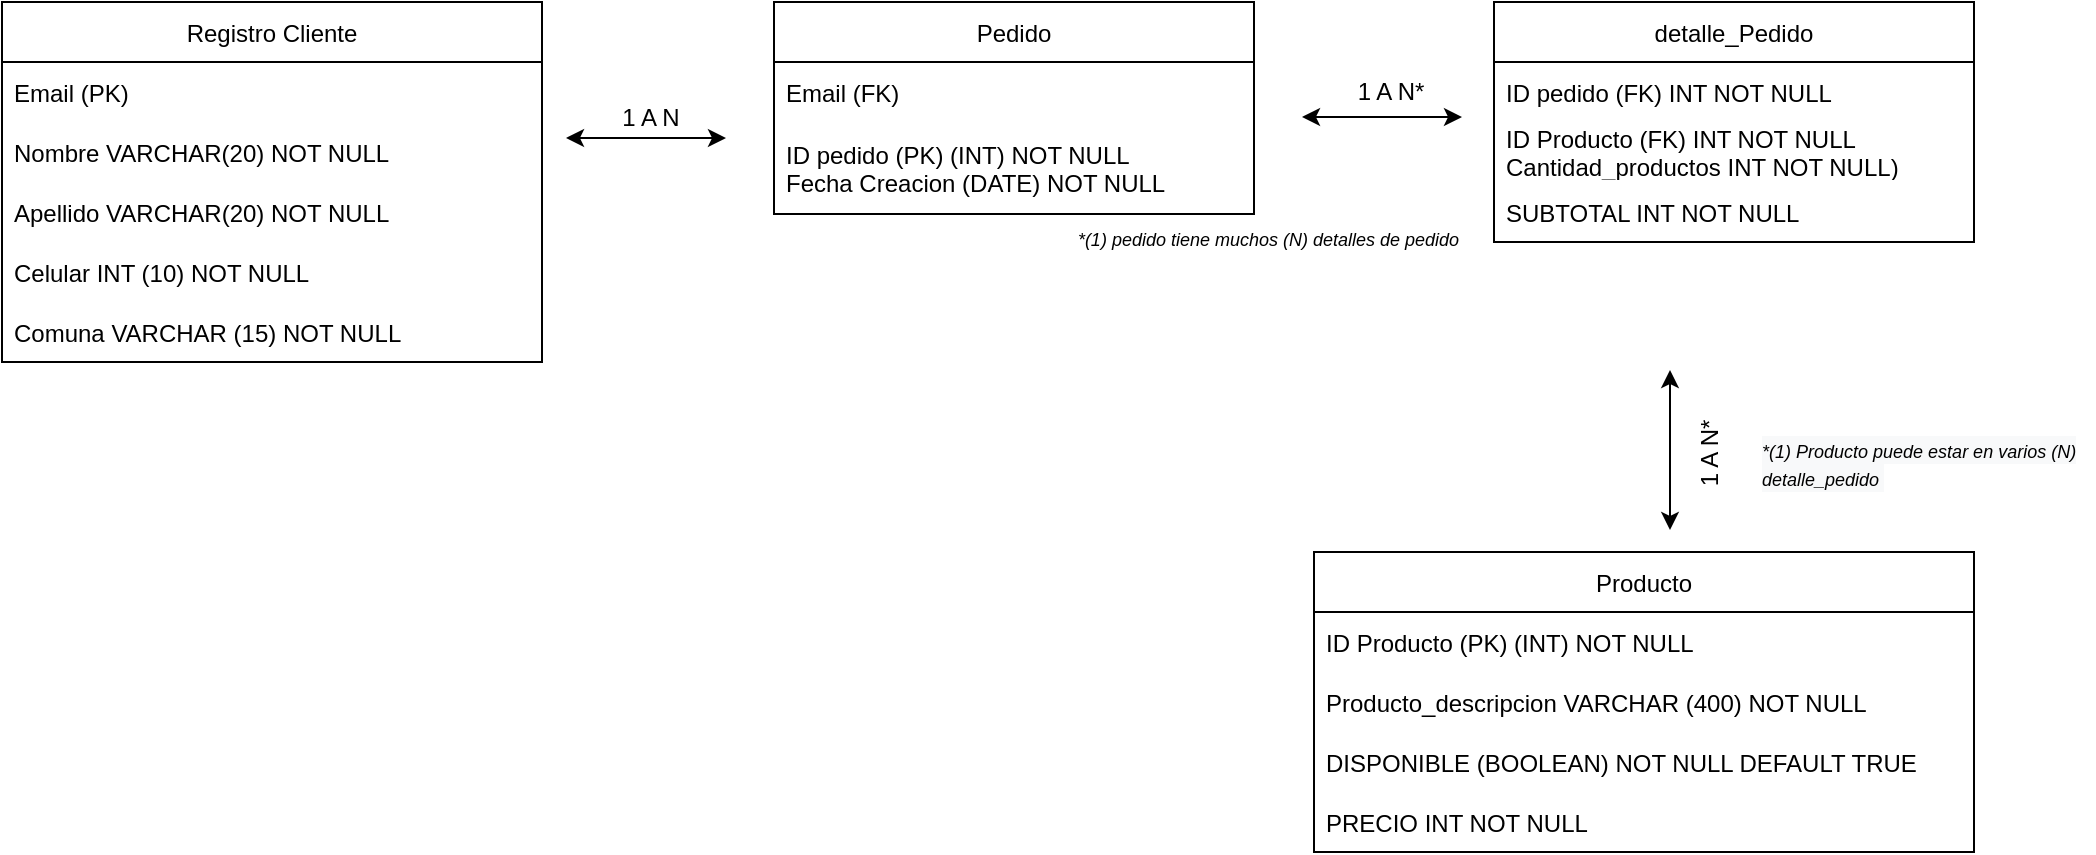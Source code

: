 <mxfile version="20.0.1" type="device"><diagram id="o_MRzZAVqE7wHZDZAyrp" name="Page-1"><mxGraphModel dx="1227" dy="450" grid="1" gridSize="8" guides="1" tooltips="1" connect="1" arrows="1" fold="1" page="1" pageScale="1" pageWidth="827" pageHeight="1169" math="0" shadow="0"><root><mxCell id="0"/><mxCell id="1" parent="0"/><mxCell id="3eCevQHc90_SQjHic66f-1" value="Registro Cliente" style="swimlane;fontStyle=0;childLayout=stackLayout;horizontal=1;startSize=30;horizontalStack=0;resizeParent=1;resizeParentMax=0;resizeLast=0;collapsible=1;marginBottom=0;" parent="1" vertex="1"><mxGeometry x="70" y="160" width="270" height="180" as="geometry"/></mxCell><mxCell id="3eCevQHc90_SQjHic66f-2" value="Email (PK)" style="text;strokeColor=none;fillColor=none;align=left;verticalAlign=middle;spacingLeft=4;spacingRight=4;overflow=hidden;points=[[0,0.5],[1,0.5]];portConstraint=eastwest;rotatable=0;" parent="3eCevQHc90_SQjHic66f-1" vertex="1"><mxGeometry y="30" width="270" height="30" as="geometry"/></mxCell><mxCell id="3eCevQHc90_SQjHic66f-3" value="Nombre VARCHAR(20) NOT NULL" style="text;strokeColor=none;fillColor=none;align=left;verticalAlign=middle;spacingLeft=4;spacingRight=4;overflow=hidden;points=[[0,0.5],[1,0.5]];portConstraint=eastwest;rotatable=0;" parent="3eCevQHc90_SQjHic66f-1" vertex="1"><mxGeometry y="60" width="270" height="30" as="geometry"/></mxCell><mxCell id="EiThkDg3Qm_qFEt6oGLL-1" value="Apellido VARCHAR(20) NOT NULL" style="text;strokeColor=none;fillColor=none;align=left;verticalAlign=middle;spacingLeft=4;spacingRight=4;overflow=hidden;points=[[0,0.5],[1,0.5]];portConstraint=eastwest;rotatable=0;" parent="3eCevQHc90_SQjHic66f-1" vertex="1"><mxGeometry y="90" width="270" height="30" as="geometry"/></mxCell><mxCell id="3eCevQHc90_SQjHic66f-4" value="Celular INT (10) NOT NULL" style="text;strokeColor=none;fillColor=none;align=left;verticalAlign=middle;spacingLeft=4;spacingRight=4;overflow=hidden;points=[[0,0.5],[1,0.5]];portConstraint=eastwest;rotatable=0;" parent="3eCevQHc90_SQjHic66f-1" vertex="1"><mxGeometry y="120" width="270" height="30" as="geometry"/></mxCell><mxCell id="3eCevQHc90_SQjHic66f-5" value="Comuna VARCHAR (15) NOT NULL " style="text;strokeColor=none;fillColor=none;align=left;verticalAlign=middle;spacingLeft=4;spacingRight=4;overflow=hidden;points=[[0,0.5],[1,0.5]];portConstraint=eastwest;rotatable=0;" parent="3eCevQHc90_SQjHic66f-1" vertex="1"><mxGeometry y="150" width="270" height="30" as="geometry"/></mxCell><mxCell id="3eCevQHc90_SQjHic66f-6" value="Pedido" style="swimlane;fontStyle=0;childLayout=stackLayout;horizontal=1;startSize=30;horizontalStack=0;resizeParent=1;resizeParentMax=0;resizeLast=0;collapsible=1;marginBottom=0;" parent="1" vertex="1"><mxGeometry x="456" y="160" width="240" height="106" as="geometry"/></mxCell><mxCell id="3eCevQHc90_SQjHic66f-7" value="Email (FK)" style="text;strokeColor=none;fillColor=none;align=left;verticalAlign=middle;spacingLeft=4;spacingRight=4;overflow=hidden;points=[[0,0.5],[1,0.5]];portConstraint=eastwest;rotatable=0;" parent="3eCevQHc90_SQjHic66f-6" vertex="1"><mxGeometry y="30" width="240" height="30" as="geometry"/></mxCell><mxCell id="3eCevQHc90_SQjHic66f-11" value="ID pedido (PK) (INT) NOT NULL&#10;Fecha Creacion (DATE) NOT NULL" style="text;strokeColor=none;fillColor=none;align=left;verticalAlign=middle;spacingLeft=4;spacingRight=4;overflow=hidden;points=[[0,0.5],[1,0.5]];portConstraint=eastwest;rotatable=0;" parent="3eCevQHc90_SQjHic66f-6" vertex="1"><mxGeometry y="60" width="240" height="46" as="geometry"/></mxCell><mxCell id="3eCevQHc90_SQjHic66f-14" value="Producto" style="swimlane;fontStyle=0;childLayout=stackLayout;horizontal=1;startSize=30;horizontalStack=0;resizeParent=1;resizeParentMax=0;resizeLast=0;collapsible=1;marginBottom=0;" parent="1" vertex="1"><mxGeometry x="726" y="435" width="330" height="150" as="geometry"/></mxCell><mxCell id="3eCevQHc90_SQjHic66f-16" value="ID Producto (PK) (INT) NOT NULL" style="text;strokeColor=none;fillColor=none;align=left;verticalAlign=middle;spacingLeft=4;spacingRight=4;overflow=hidden;points=[[0,0.5],[1,0.5]];portConstraint=eastwest;rotatable=0;" parent="3eCevQHc90_SQjHic66f-14" vertex="1"><mxGeometry y="30" width="330" height="30" as="geometry"/></mxCell><mxCell id="3eCevQHc90_SQjHic66f-15" value="Producto_descripcion VARCHAR (400) NOT NULL" style="text;strokeColor=none;fillColor=none;align=left;verticalAlign=middle;spacingLeft=4;spacingRight=4;overflow=hidden;points=[[0,0.5],[1,0.5]];portConstraint=eastwest;rotatable=0;" parent="3eCevQHc90_SQjHic66f-14" vertex="1"><mxGeometry y="60" width="330" height="30" as="geometry"/></mxCell><mxCell id="3eCevQHc90_SQjHic66f-17" value="DISPONIBLE (BOOLEAN) NOT NULL DEFAULT TRUE" style="text;strokeColor=none;fillColor=none;align=left;verticalAlign=middle;spacingLeft=4;spacingRight=4;overflow=hidden;points=[[0,0.5],[1,0.5]];portConstraint=eastwest;rotatable=0;" parent="3eCevQHc90_SQjHic66f-14" vertex="1"><mxGeometry y="90" width="330" height="30" as="geometry"/></mxCell><mxCell id="EiThkDg3Qm_qFEt6oGLL-8" value="PRECIO INT NOT NULL" style="text;strokeColor=none;fillColor=none;align=left;verticalAlign=middle;spacingLeft=4;spacingRight=4;overflow=hidden;points=[[0,0.5],[1,0.5]];portConstraint=eastwest;rotatable=0;" parent="3eCevQHc90_SQjHic66f-14" vertex="1"><mxGeometry y="120" width="330" height="30" as="geometry"/></mxCell><mxCell id="3eCevQHc90_SQjHic66f-24" value="1 A N" style="text;html=1;resizable=0;autosize=1;align=center;verticalAlign=middle;points=[];fillColor=none;strokeColor=none;rounded=0;" parent="1" vertex="1"><mxGeometry x="374" y="208" width="40" height="20" as="geometry"/></mxCell><mxCell id="3eCevQHc90_SQjHic66f-25" value="1 A N*" style="text;html=1;resizable=0;autosize=1;align=center;verticalAlign=middle;points=[];fillColor=none;strokeColor=none;rounded=0;rotation=-90;" parent="1" vertex="1"><mxGeometry x="900" y="374" width="48" height="24" as="geometry"/></mxCell><mxCell id="EiThkDg3Qm_qFEt6oGLL-2" value="detalle_Pedido" style="swimlane;fontStyle=0;childLayout=stackLayout;horizontal=1;startSize=30;horizontalStack=0;resizeParent=1;resizeParentMax=0;resizeLast=0;collapsible=1;marginBottom=0;" parent="1" vertex="1"><mxGeometry x="816" y="160" width="240" height="120" as="geometry"/></mxCell><mxCell id="EiThkDg3Qm_qFEt6oGLL-4" value="ID pedido (FK) INT NOT NULL" style="text;strokeColor=none;fillColor=none;align=left;verticalAlign=middle;spacingLeft=4;spacingRight=4;overflow=hidden;points=[[0,0.5],[1,0.5]];portConstraint=eastwest;rotatable=0;" parent="EiThkDg3Qm_qFEt6oGLL-2" vertex="1"><mxGeometry y="30" width="240" height="30" as="geometry"/></mxCell><mxCell id="EiThkDg3Qm_qFEt6oGLL-5" value="ID Producto (FK) INT NOT NULL&#10;Cantidad_productos INT NOT NULL)" style="text;strokeColor=none;fillColor=none;align=left;verticalAlign=middle;spacingLeft=4;spacingRight=4;overflow=hidden;points=[[0,0.5],[1,0.5]];portConstraint=eastwest;rotatable=0;" parent="EiThkDg3Qm_qFEt6oGLL-2" vertex="1"><mxGeometry y="60" width="240" height="30" as="geometry"/></mxCell><mxCell id="EiThkDg3Qm_qFEt6oGLL-7" value="SUBTOTAL INT NOT NULL" style="text;strokeColor=none;fillColor=none;align=left;verticalAlign=middle;spacingLeft=4;spacingRight=4;overflow=hidden;points=[[0,0.5],[1,0.5]];portConstraint=eastwest;rotatable=0;" parent="EiThkDg3Qm_qFEt6oGLL-2" vertex="1"><mxGeometry y="90" width="240" height="30" as="geometry"/></mxCell><mxCell id="MPQL8qjlOA1zN7wQhIbB-4" value="" style="endArrow=classic;startArrow=classic;html=1;rounded=0;" edge="1" parent="1"><mxGeometry width="50" height="50" relative="1" as="geometry"><mxPoint x="904" y="344" as="sourcePoint"/><mxPoint x="904" y="424" as="targetPoint"/><Array as="points"><mxPoint x="904" y="368"/></Array></mxGeometry></mxCell><mxCell id="MPQL8qjlOA1zN7wQhIbB-5" value="" style="endArrow=classic;startArrow=classic;html=1;rounded=0;" edge="1" parent="1"><mxGeometry width="50" height="50" relative="1" as="geometry"><mxPoint x="352" y="228" as="sourcePoint"/><mxPoint x="432" y="228" as="targetPoint"/><Array as="points"><mxPoint x="376" y="228"/></Array></mxGeometry></mxCell><mxCell id="MPQL8qjlOA1zN7wQhIbB-6" value="" style="endArrow=classic;startArrow=classic;html=1;rounded=0;" edge="1" parent="1"><mxGeometry width="50" height="50" relative="1" as="geometry"><mxPoint x="720" y="217.5" as="sourcePoint"/><mxPoint x="800" y="217.5" as="targetPoint"/><Array as="points"><mxPoint x="744" y="217.5"/></Array></mxGeometry></mxCell><mxCell id="MPQL8qjlOA1zN7wQhIbB-7" value="1 A N*" style="text;html=1;resizable=0;autosize=1;align=center;verticalAlign=middle;points=[];fillColor=none;strokeColor=none;rounded=0;" vertex="1" parent="1"><mxGeometry x="740" y="193" width="48" height="24" as="geometry"/></mxCell><mxCell id="MPQL8qjlOA1zN7wQhIbB-10" value="&lt;i&gt;&lt;font style=&quot;font-size: 9px;&quot;&gt;*(1) pedido tiene muchos (N) detalles de pedido&amp;nbsp;&lt;/font&gt;&lt;/i&gt;" style="text;html=1;resizable=0;autosize=1;align=center;verticalAlign=middle;points=[];fillColor=none;strokeColor=none;rounded=0;" vertex="1" parent="1"><mxGeometry x="600" y="266" width="208" height="24" as="geometry"/></mxCell><mxCell id="MPQL8qjlOA1zN7wQhIbB-12" value="&lt;i style=&quot;color: rgb(0, 0, 0); font-family: Helvetica; font-size: 12px; font-variant-ligatures: normal; font-variant-caps: normal; font-weight: 400; letter-spacing: normal; orphans: 2; text-align: center; text-indent: 0px; text-transform: none; widows: 2; word-spacing: 0px; -webkit-text-stroke-width: 0px; background-color: rgb(248, 249, 250); text-decoration-thickness: initial; text-decoration-style: initial; text-decoration-color: initial;&quot;&gt;&lt;font style=&quot;font-size: 9px;&quot;&gt;*(1) Producto puede estar en varios (N) detalle_pedido&amp;nbsp;&lt;/font&gt;&lt;/i&gt;" style="text;whiteSpace=wrap;html=1;fontSize=9;" vertex="1" parent="1"><mxGeometry x="948" y="370" width="168" height="32" as="geometry"/></mxCell></root></mxGraphModel></diagram></mxfile>
